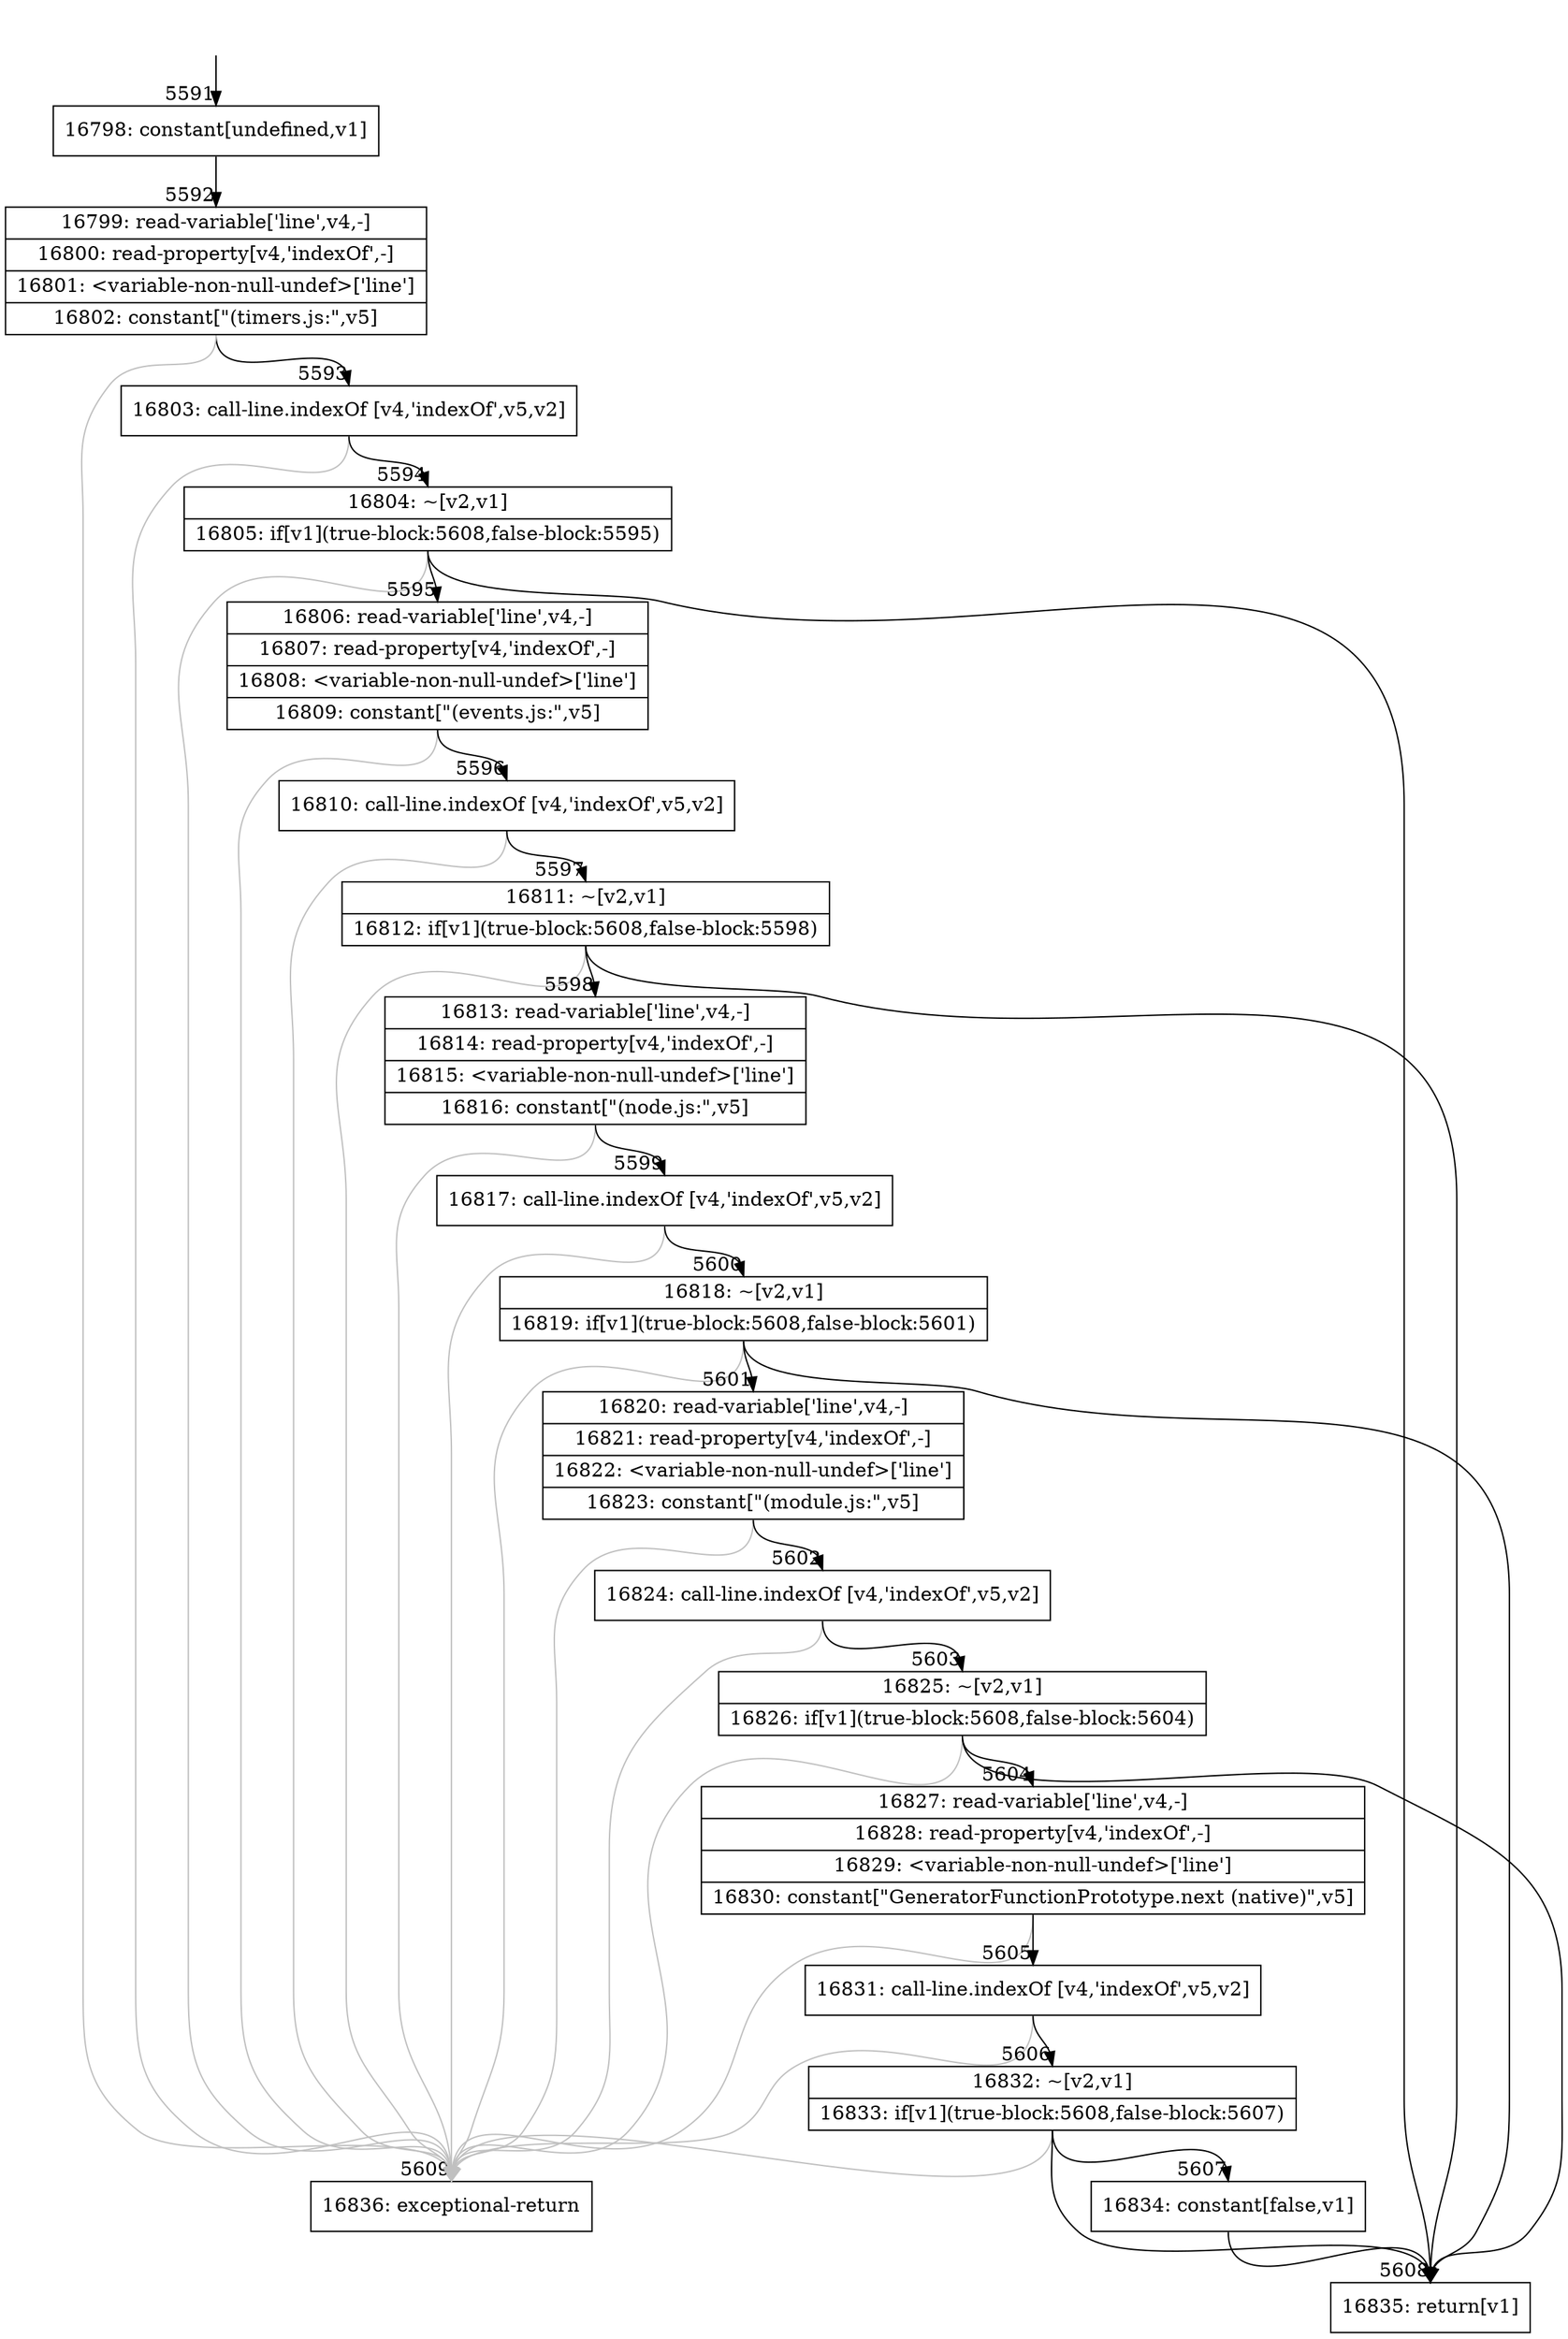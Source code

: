 digraph {
rankdir="TD"
BB_entry480[shape=none,label=""];
BB_entry480 -> BB5591 [tailport=s, headport=n, headlabel="    5591"]
BB5591 [shape=record label="{16798: constant[undefined,v1]}" ] 
BB5591 -> BB5592 [tailport=s, headport=n, headlabel="      5592"]
BB5592 [shape=record label="{16799: read-variable['line',v4,-]|16800: read-property[v4,'indexOf',-]|16801: \<variable-non-null-undef\>['line']|16802: constant[\"(timers.js:\",v5]}" ] 
BB5592 -> BB5593 [tailport=s, headport=n, headlabel="      5593"]
BB5592 -> BB5609 [tailport=s, headport=n, color=gray, headlabel="      5609"]
BB5593 [shape=record label="{16803: call-line.indexOf [v4,'indexOf',v5,v2]}" ] 
BB5593 -> BB5594 [tailport=s, headport=n, headlabel="      5594"]
BB5593 -> BB5609 [tailport=s, headport=n, color=gray]
BB5594 [shape=record label="{16804: ~[v2,v1]|16805: if[v1](true-block:5608,false-block:5595)}" ] 
BB5594 -> BB5608 [tailport=s, headport=n, headlabel="      5608"]
BB5594 -> BB5595 [tailport=s, headport=n, headlabel="      5595"]
BB5594 -> BB5609 [tailport=s, headport=n, color=gray]
BB5595 [shape=record label="{16806: read-variable['line',v4,-]|16807: read-property[v4,'indexOf',-]|16808: \<variable-non-null-undef\>['line']|16809: constant[\"(events.js:\",v5]}" ] 
BB5595 -> BB5596 [tailport=s, headport=n, headlabel="      5596"]
BB5595 -> BB5609 [tailport=s, headport=n, color=gray]
BB5596 [shape=record label="{16810: call-line.indexOf [v4,'indexOf',v5,v2]}" ] 
BB5596 -> BB5597 [tailport=s, headport=n, headlabel="      5597"]
BB5596 -> BB5609 [tailport=s, headport=n, color=gray]
BB5597 [shape=record label="{16811: ~[v2,v1]|16812: if[v1](true-block:5608,false-block:5598)}" ] 
BB5597 -> BB5608 [tailport=s, headport=n]
BB5597 -> BB5598 [tailport=s, headport=n, headlabel="      5598"]
BB5597 -> BB5609 [tailport=s, headport=n, color=gray]
BB5598 [shape=record label="{16813: read-variable['line',v4,-]|16814: read-property[v4,'indexOf',-]|16815: \<variable-non-null-undef\>['line']|16816: constant[\"(node.js:\",v5]}" ] 
BB5598 -> BB5599 [tailport=s, headport=n, headlabel="      5599"]
BB5598 -> BB5609 [tailport=s, headport=n, color=gray]
BB5599 [shape=record label="{16817: call-line.indexOf [v4,'indexOf',v5,v2]}" ] 
BB5599 -> BB5600 [tailport=s, headport=n, headlabel="      5600"]
BB5599 -> BB5609 [tailport=s, headport=n, color=gray]
BB5600 [shape=record label="{16818: ~[v2,v1]|16819: if[v1](true-block:5608,false-block:5601)}" ] 
BB5600 -> BB5608 [tailport=s, headport=n]
BB5600 -> BB5601 [tailport=s, headport=n, headlabel="      5601"]
BB5600 -> BB5609 [tailport=s, headport=n, color=gray]
BB5601 [shape=record label="{16820: read-variable['line',v4,-]|16821: read-property[v4,'indexOf',-]|16822: \<variable-non-null-undef\>['line']|16823: constant[\"(module.js:\",v5]}" ] 
BB5601 -> BB5602 [tailport=s, headport=n, headlabel="      5602"]
BB5601 -> BB5609 [tailport=s, headport=n, color=gray]
BB5602 [shape=record label="{16824: call-line.indexOf [v4,'indexOf',v5,v2]}" ] 
BB5602 -> BB5603 [tailport=s, headport=n, headlabel="      5603"]
BB5602 -> BB5609 [tailport=s, headport=n, color=gray]
BB5603 [shape=record label="{16825: ~[v2,v1]|16826: if[v1](true-block:5608,false-block:5604)}" ] 
BB5603 -> BB5608 [tailport=s, headport=n]
BB5603 -> BB5604 [tailport=s, headport=n, headlabel="      5604"]
BB5603 -> BB5609 [tailport=s, headport=n, color=gray]
BB5604 [shape=record label="{16827: read-variable['line',v4,-]|16828: read-property[v4,'indexOf',-]|16829: \<variable-non-null-undef\>['line']|16830: constant[\"GeneratorFunctionPrototype.next (native)\",v5]}" ] 
BB5604 -> BB5605 [tailport=s, headport=n, headlabel="      5605"]
BB5604 -> BB5609 [tailport=s, headport=n, color=gray]
BB5605 [shape=record label="{16831: call-line.indexOf [v4,'indexOf',v5,v2]}" ] 
BB5605 -> BB5606 [tailport=s, headport=n, headlabel="      5606"]
BB5605 -> BB5609 [tailport=s, headport=n, color=gray]
BB5606 [shape=record label="{16832: ~[v2,v1]|16833: if[v1](true-block:5608,false-block:5607)}" ] 
BB5606 -> BB5608 [tailport=s, headport=n]
BB5606 -> BB5607 [tailport=s, headport=n, headlabel="      5607"]
BB5606 -> BB5609 [tailport=s, headport=n, color=gray]
BB5607 [shape=record label="{16834: constant[false,v1]}" ] 
BB5607 -> BB5608 [tailport=s, headport=n]
BB5608 [shape=record label="{16835: return[v1]}" ] 
BB5609 [shape=record label="{16836: exceptional-return}" ] 
//#$~ 6380
}

